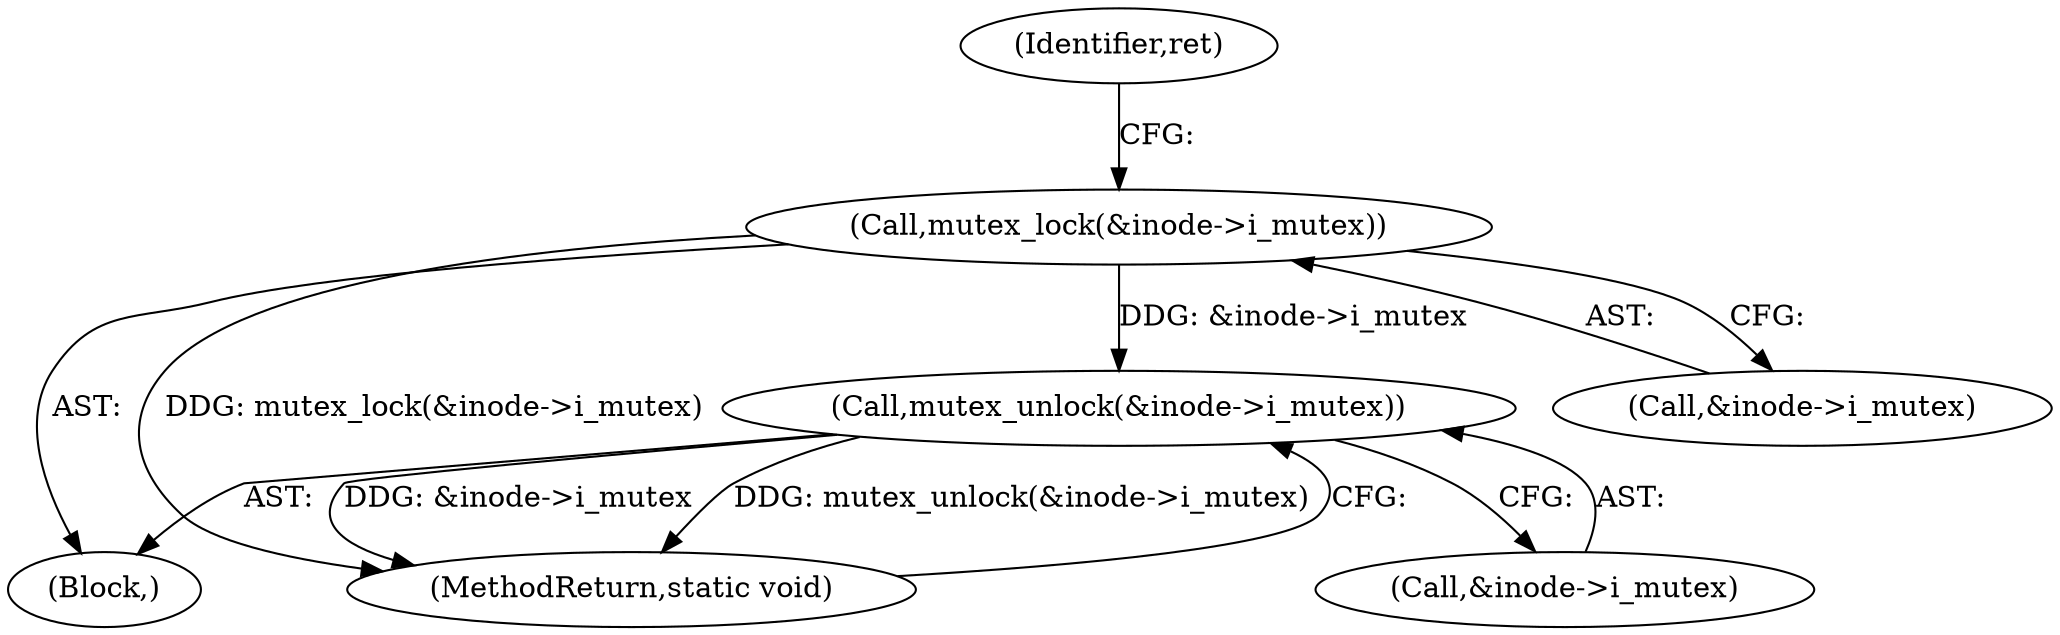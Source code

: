 digraph "0_linux_744692dc059845b2a3022119871846e74d4f6e11_5@API" {
"1000120" [label="(Call,mutex_lock(&inode->i_mutex))"];
"1000148" [label="(Call,mutex_unlock(&inode->i_mutex))"];
"1000120" [label="(Call,mutex_lock(&inode->i_mutex))"];
"1000148" [label="(Call,mutex_unlock(&inode->i_mutex))"];
"1000149" [label="(Call,&inode->i_mutex)"];
"1000102" [label="(Block,)"];
"1000126" [label="(Identifier,ret)"];
"1000153" [label="(MethodReturn,static void)"];
"1000121" [label="(Call,&inode->i_mutex)"];
"1000120" -> "1000102"  [label="AST: "];
"1000120" -> "1000121"  [label="CFG: "];
"1000121" -> "1000120"  [label="AST: "];
"1000126" -> "1000120"  [label="CFG: "];
"1000120" -> "1000153"  [label="DDG: mutex_lock(&inode->i_mutex)"];
"1000120" -> "1000148"  [label="DDG: &inode->i_mutex"];
"1000148" -> "1000102"  [label="AST: "];
"1000148" -> "1000149"  [label="CFG: "];
"1000149" -> "1000148"  [label="AST: "];
"1000153" -> "1000148"  [label="CFG: "];
"1000148" -> "1000153"  [label="DDG: &inode->i_mutex"];
"1000148" -> "1000153"  [label="DDG: mutex_unlock(&inode->i_mutex)"];
}
